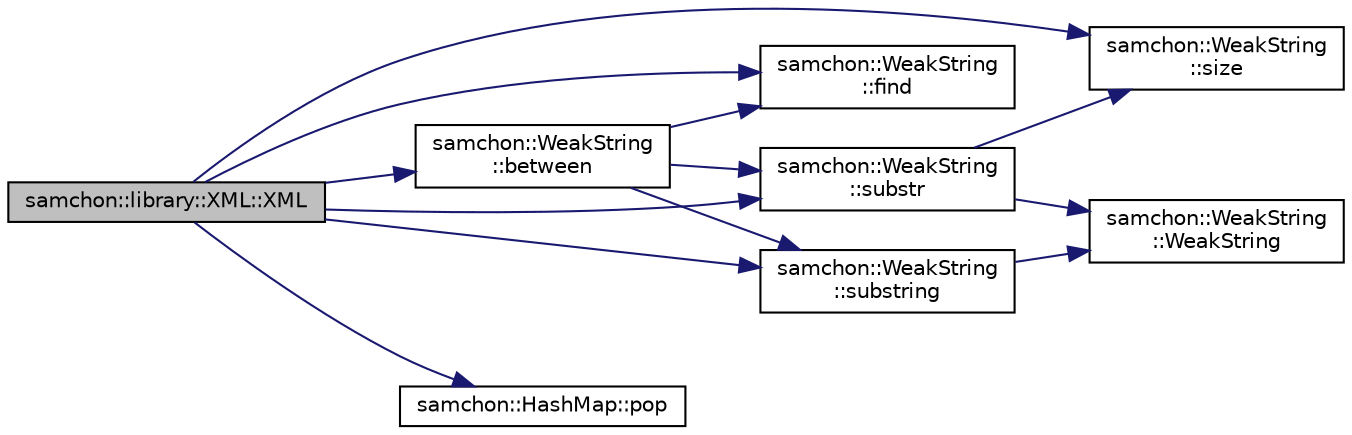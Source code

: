 digraph "samchon::library::XML::XML"
{
  edge [fontname="Helvetica",fontsize="10",labelfontname="Helvetica",labelfontsize="10"];
  node [fontname="Helvetica",fontsize="10",shape=record];
  rankdir="LR";
  Node1 [label="samchon::library::XML::XML",height=0.2,width=0.4,color="black", fillcolor="grey75", style="filled", fontcolor="black"];
  Node1 -> Node2 [color="midnightblue",fontsize="10",style="solid",fontname="Helvetica"];
  Node2 [label="samchon::WeakString\l::between",height=0.2,width=0.4,color="black", fillcolor="white", style="filled",URL="$d8/de4/classsamchon_1_1WeakString.html#ac365a855dd6b53f4a35c9b66d2d1c0ca",tooltip="Generates a substring. "];
  Node2 -> Node3 [color="midnightblue",fontsize="10",style="solid",fontname="Helvetica"];
  Node3 [label="samchon::WeakString\l::find",height=0.2,width=0.4,color="black", fillcolor="white", style="filled",URL="$d8/de4/classsamchon_1_1WeakString.html#ad247dd0839f218494eb0bc9aac907f2b",tooltip="Finds first occurence in string. "];
  Node2 -> Node4 [color="midnightblue",fontsize="10",style="solid",fontname="Helvetica"];
  Node4 [label="samchon::WeakString\l::substr",height=0.2,width=0.4,color="black", fillcolor="white", style="filled",URL="$d8/de4/classsamchon_1_1WeakString.html#a8102a797237089b2dbad4a575dcf925d",tooltip="Generates a substring. "];
  Node4 -> Node5 [color="midnightblue",fontsize="10",style="solid",fontname="Helvetica"];
  Node5 [label="samchon::WeakString\l::size",height=0.2,width=0.4,color="black", fillcolor="white", style="filled",URL="$d8/de4/classsamchon_1_1WeakString.html#a16f0338f83a3a5d38b75d6000e69df01",tooltip="Returns size of the characters which are being referenced. "];
  Node4 -> Node6 [color="midnightblue",fontsize="10",style="solid",fontname="Helvetica"];
  Node6 [label="samchon::WeakString\l::WeakString",height=0.2,width=0.4,color="black", fillcolor="white", style="filled",URL="$d8/de4/classsamchon_1_1WeakString.html#a7117e5668f755a540916a7465fdc7392",tooltip="Default Constructor does not reference any character. "];
  Node2 -> Node7 [color="midnightblue",fontsize="10",style="solid",fontname="Helvetica"];
  Node7 [label="samchon::WeakString\l::substring",height=0.2,width=0.4,color="black", fillcolor="white", style="filled",URL="$d8/de4/classsamchon_1_1WeakString.html#a0d01b7430d7d227dfa96c997025dad90",tooltip="Generates a substring. "];
  Node7 -> Node6 [color="midnightblue",fontsize="10",style="solid",fontname="Helvetica"];
  Node1 -> Node3 [color="midnightblue",fontsize="10",style="solid",fontname="Helvetica"];
  Node1 -> Node8 [color="midnightblue",fontsize="10",style="solid",fontname="Helvetica"];
  Node8 [label="samchon::HashMap::pop",height=0.2,width=0.4,color="black", fillcolor="white", style="filled",URL="$d0/dee/classsamchon_1_1HashMap.html#ab342ee19d3d4c9e8430331f48e2086c4",tooltip="Pop item. "];
  Node1 -> Node5 [color="midnightblue",fontsize="10",style="solid",fontname="Helvetica"];
  Node1 -> Node4 [color="midnightblue",fontsize="10",style="solid",fontname="Helvetica"];
  Node1 -> Node7 [color="midnightblue",fontsize="10",style="solid",fontname="Helvetica"];
}
